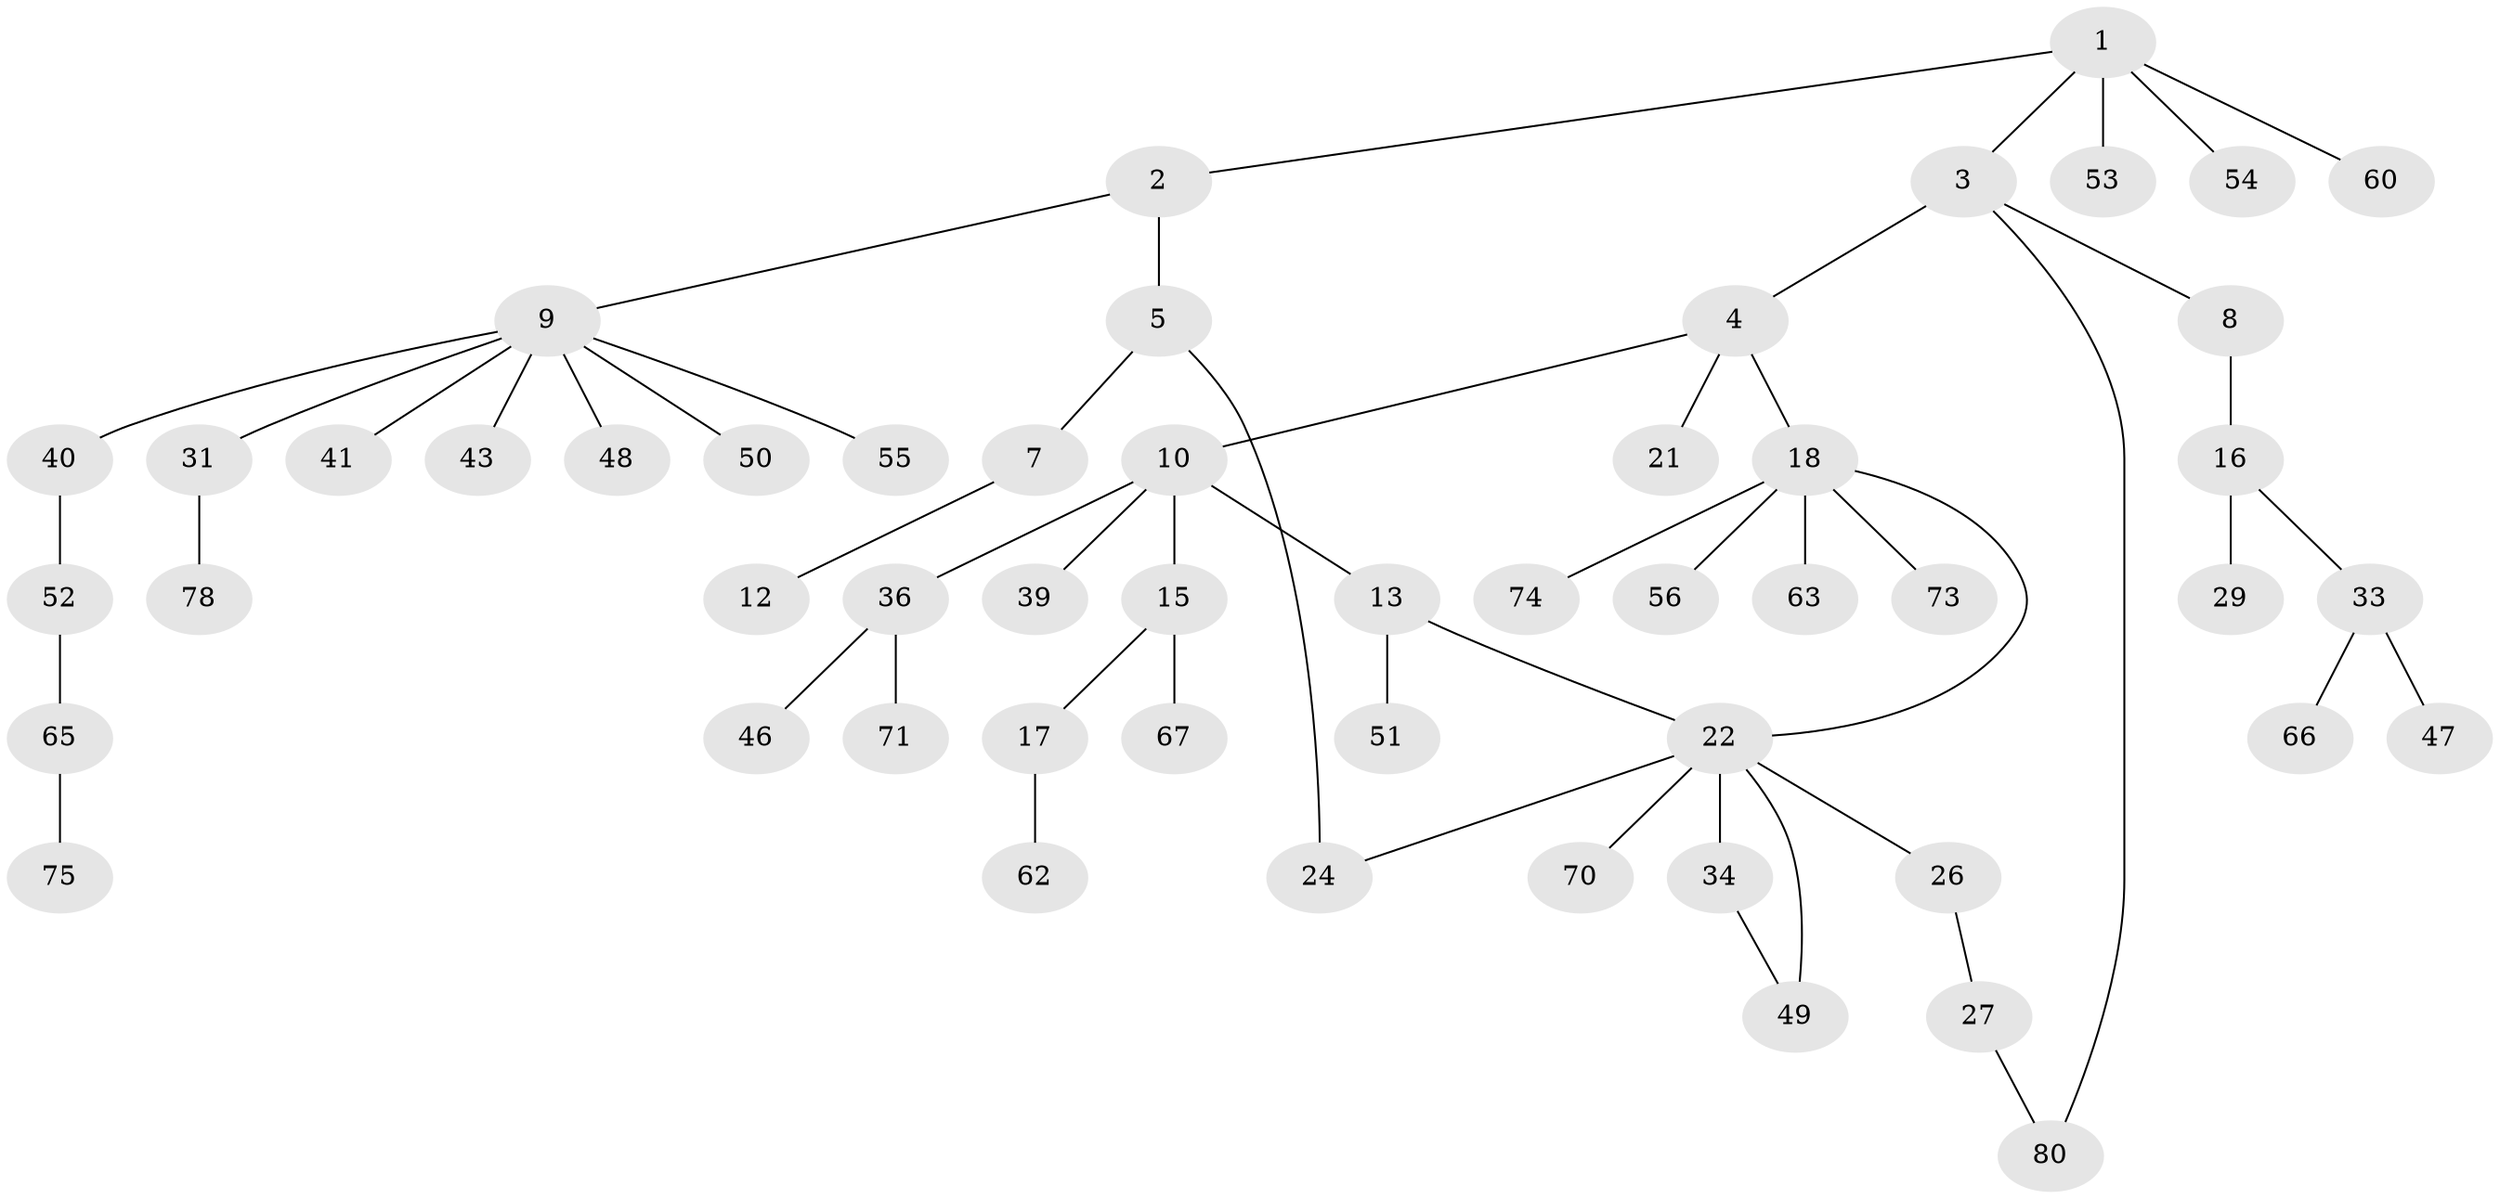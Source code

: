 // original degree distribution, {4: 0.0875, 1: 0.425, 3: 0.1375, 2: 0.3, 6: 0.0375, 5: 0.0125}
// Generated by graph-tools (version 1.1) at 2025/10/02/27/25 16:10:53]
// undirected, 53 vertices, 56 edges
graph export_dot {
graph [start="1"]
  node [color=gray90,style=filled];
  1 [super="+23"];
  2 [super="+79"];
  3 [super="+20"];
  4;
  5 [super="+6"];
  7 [super="+35"];
  8;
  9 [super="+19"];
  10 [super="+11"];
  12 [super="+37"];
  13 [super="+14"];
  15 [super="+30"];
  16 [super="+28"];
  17 [super="+69"];
  18 [super="+57"];
  21 [super="+44"];
  22 [super="+25"];
  24 [super="+42"];
  26 [super="+32"];
  27 [super="+58"];
  29;
  31 [super="+68"];
  33 [super="+45"];
  34;
  36 [super="+38"];
  39;
  40;
  41;
  43;
  46 [super="+76"];
  47;
  48;
  49 [super="+61"];
  50;
  51 [super="+64"];
  52 [super="+59"];
  53 [super="+77"];
  54;
  55;
  56;
  60;
  62 [super="+72"];
  63;
  65;
  66;
  67;
  70;
  71;
  73;
  74;
  75;
  78;
  80;
  1 -- 2;
  1 -- 3;
  1 -- 53;
  1 -- 60;
  1 -- 54;
  2 -- 5;
  2 -- 9;
  3 -- 4;
  3 -- 8;
  3 -- 80;
  4 -- 10;
  4 -- 18;
  4 -- 21;
  5 -- 7;
  5 -- 24;
  7 -- 12;
  8 -- 16;
  9 -- 31;
  9 -- 43;
  9 -- 50;
  9 -- 55;
  9 -- 40;
  9 -- 48;
  9 -- 41;
  10 -- 36;
  10 -- 39;
  10 -- 13;
  10 -- 15;
  13 -- 51;
  13 -- 22;
  15 -- 17;
  15 -- 67;
  16 -- 29;
  16 -- 33;
  17 -- 62;
  18 -- 22;
  18 -- 56;
  18 -- 63;
  18 -- 74;
  18 -- 73;
  22 -- 70;
  22 -- 49;
  22 -- 34;
  22 -- 24;
  22 -- 26;
  26 -- 27;
  27 -- 80;
  31 -- 78;
  33 -- 66;
  33 -- 47;
  34 -- 49;
  36 -- 46;
  36 -- 71;
  40 -- 52;
  52 -- 65;
  65 -- 75;
}
